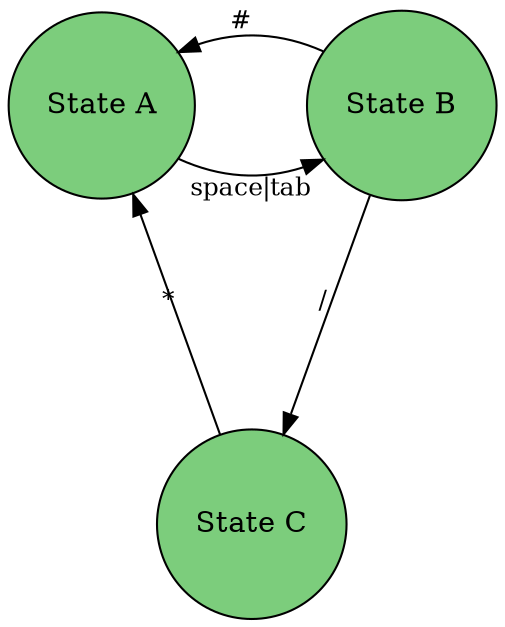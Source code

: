 /* nonsense example diagram to show you the syntax. Reference:
 * https://www.graphviz.org/doc/info/lang.html
 * */

digraph comments {
  // basic settings for nodes and edges:
  node [shape=circle, style=filled, fillcolor=palegreen3];
  edge [fontsize=12, penwidth=1, minlen=3];

  // list of states:
  A [label="State A"];
  B [label="State B"];
  C [label="State C"];

  // transition function with labeled arrows:
  A -> B [xlabel="space|tab"];
  B -> C [xlabel="/"];
  C -> A [xlabel="*"];
  B -> A [xlabel="#"];
  /* NOTE: "xlabel" places edge labels near center of edge, and sometimes
   * (in my experience) will improve the layout over using "label".
   * https://graphviz.org/docs/attrs/xlabel/
   * */

  /* NOTE: if you want certain nodes to have the same vertical position,
   * you can list them in a block starting with "rank=same;" */
  {
  	rank=same;
	A;
	B;
  }
}
//Apples